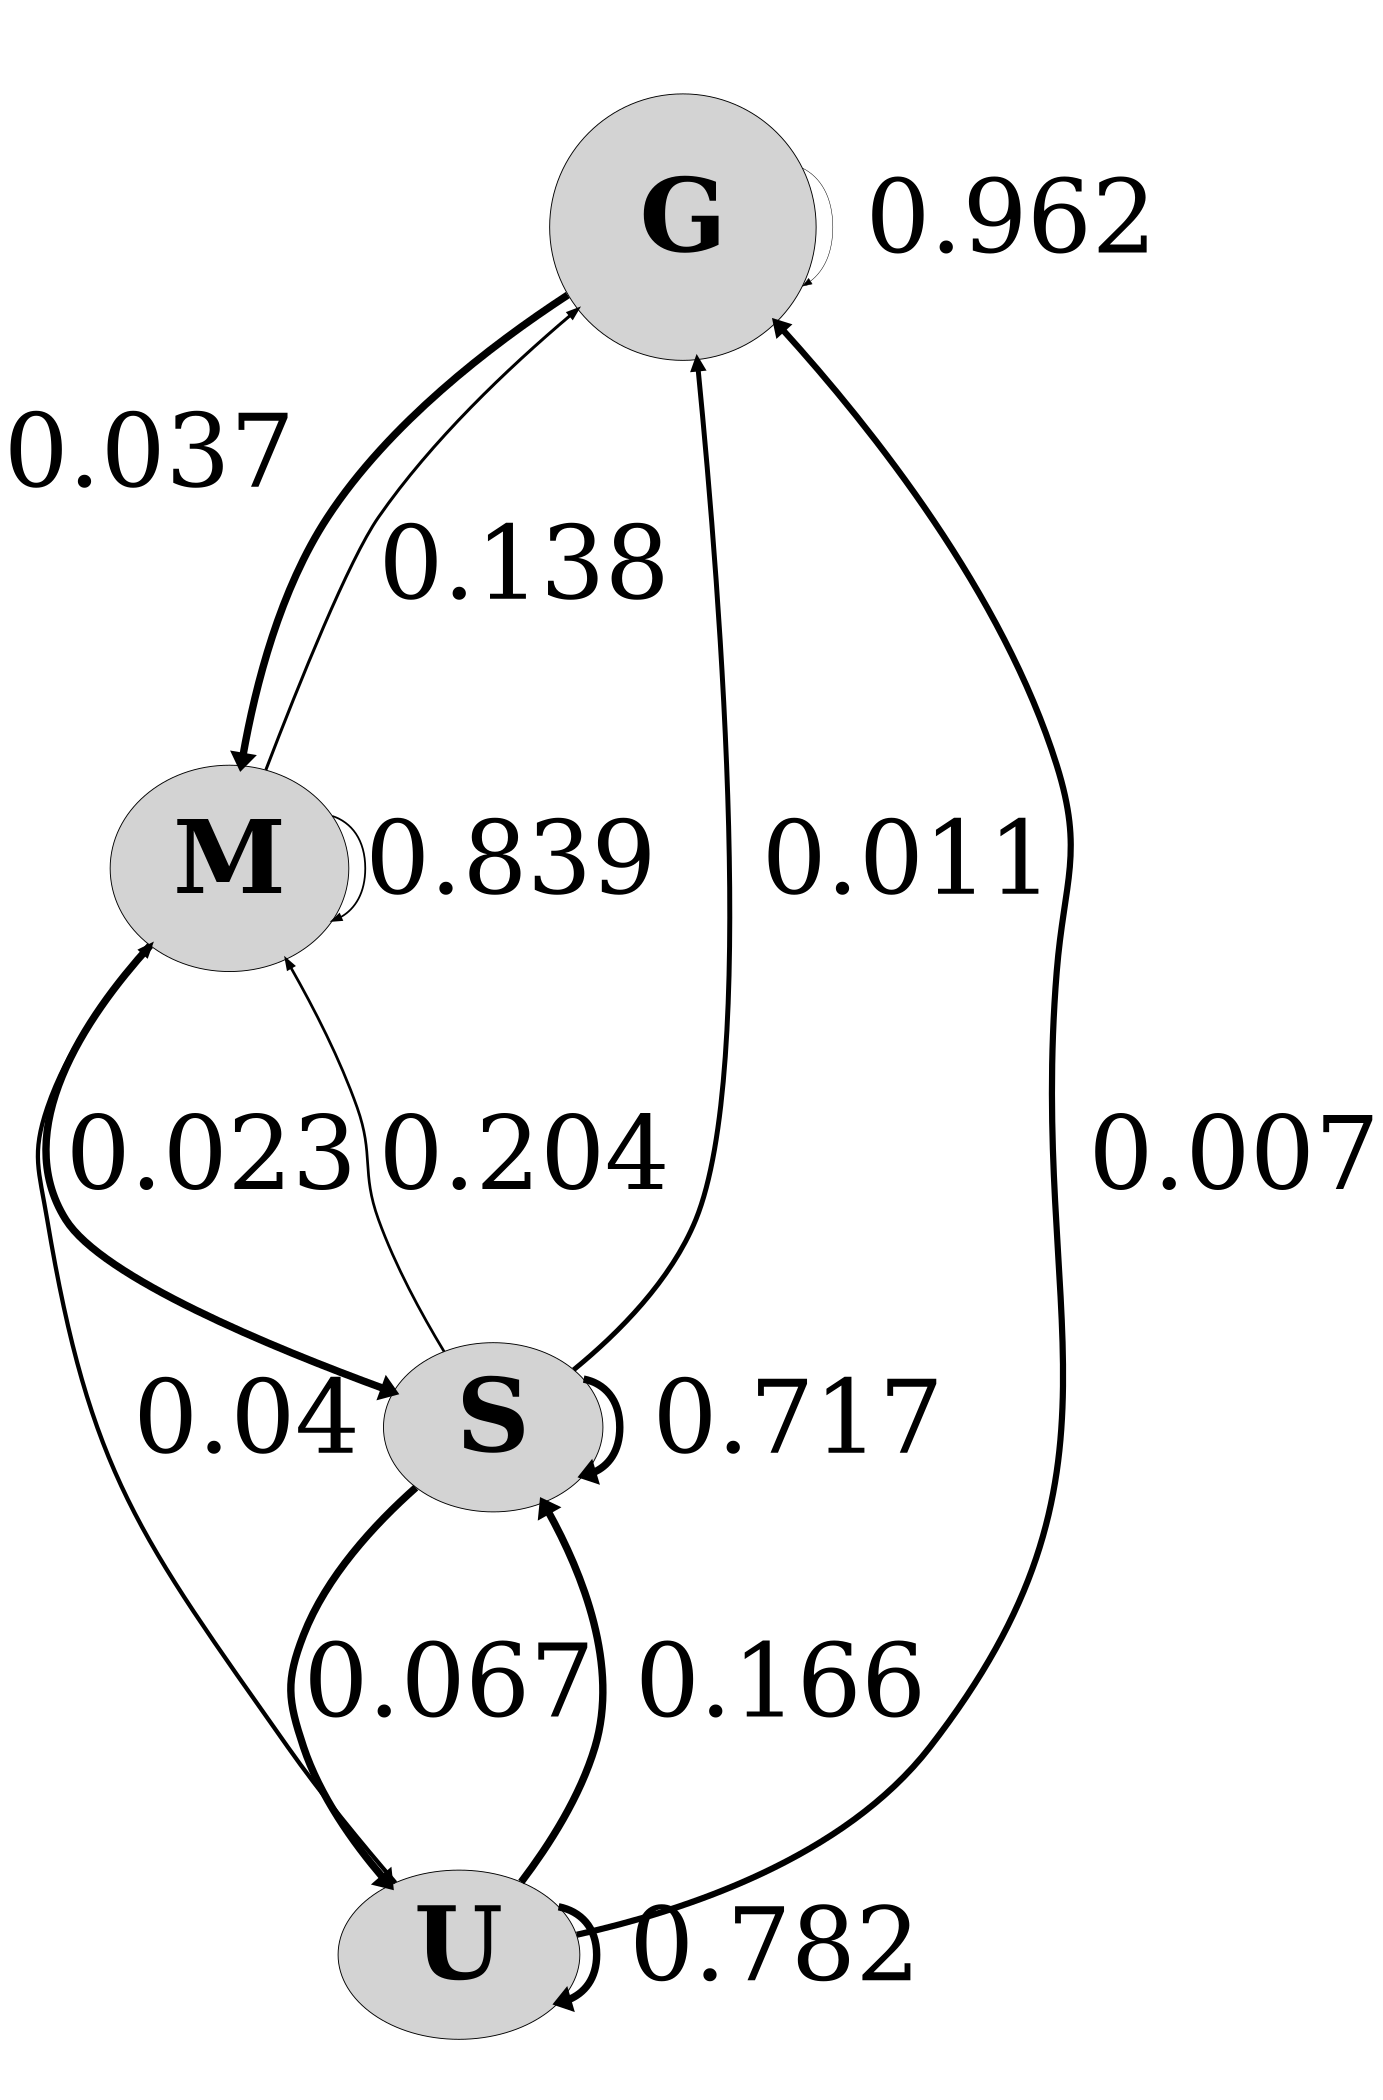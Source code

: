 digraph {
G -> G [label=" 0.962", fontsize="110", penwidth="0.5256000000000001"];
G -> M[xlabel="0.037 ", fontsize="110", penwidth="8"];
G [width="4", height="4", fontsize="110", style="filled", fillcolor="lightgrey", label=< <B>G</B> >];
M -> G [label="0.138", fontsize="110", penwidth="3.2728"];
M -> M [label="0.839", fontsize="110", penwidth="1.9324000000000003"];
M -> S [label="0.023", fontsize="110", penwidth="8"];
M [width="3.1005", height="3.1005", fontsize="110", style="filled", fillcolor="lightgrey", label=< <B>M</B> >];
S -> G [label=" 0.011", fontsize="110", penwidth="5.3736"];
S -> M [label="0.204", fontsize="110", penwidth="2.9440000000000004"];
S -> S [label=" 0.717", fontsize="110", penwidth="8"];
S -> U [label="0.067", fontsize="110", penwidth="8"];
S [width="1.7675", height="1.7675", fontsize="110", style="filled", fillcolor="lightgrey", label=< <B>S</B> >];
U -> G [label=" 0.007", fontsize="110", penwidth="6.7132000000000005"];
U -> M [label="0.04", fontsize="110", penwidth="4.5992"];
U -> S [label=" 0.166", fontsize="110", penwidth="8"];
U -> U [label=" 0.782", fontsize="110", penwidth="8"];
U [width="2.2985", height="2.2985", fontsize="110", style="filled", fillcolor="lightgrey", label=< <B>U</B> >];

G -> S [label="", fontsize="110", penwidth="0", arrowsize="0"];

size="14,14"
ratio="2"}